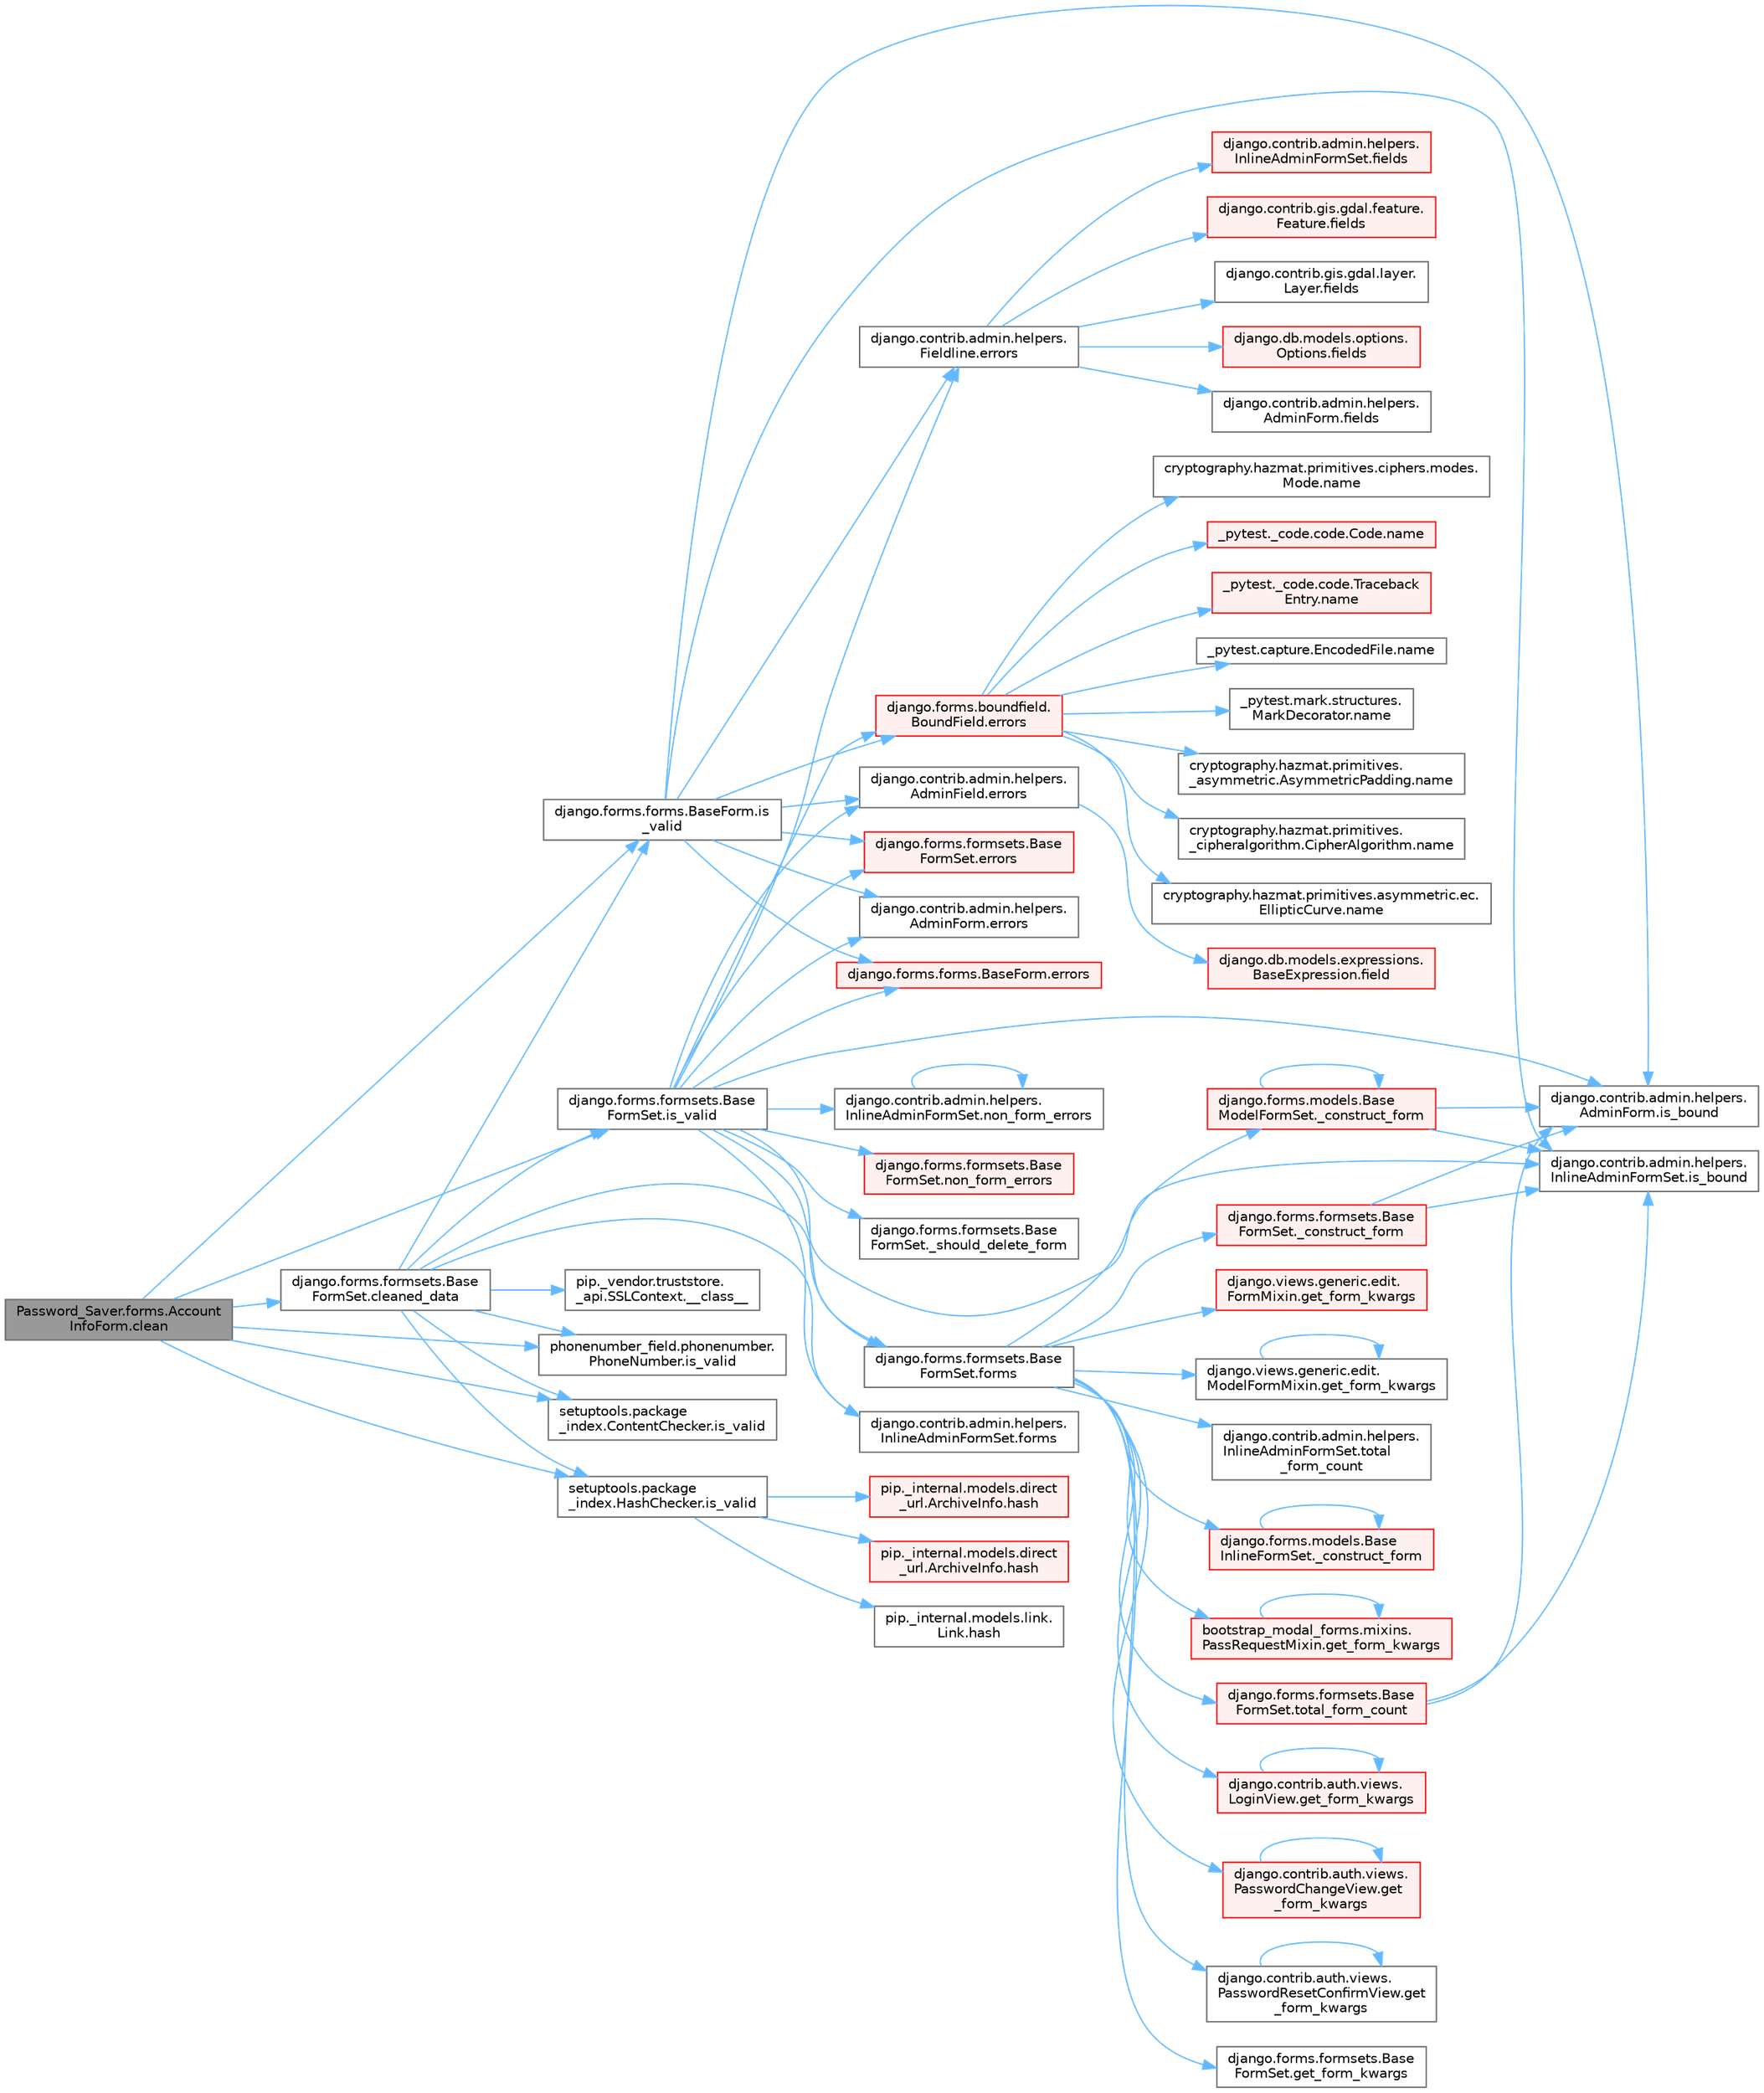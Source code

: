 digraph "Password_Saver.forms.AccountInfoForm.clean"
{
 // LATEX_PDF_SIZE
  bgcolor="transparent";
  edge [fontname=Helvetica,fontsize=10,labelfontname=Helvetica,labelfontsize=10];
  node [fontname=Helvetica,fontsize=10,shape=box,height=0.2,width=0.4];
  rankdir="LR";
  Node1 [id="Node000001",label="Password_Saver.forms.Account\lInfoForm.clean",height=0.2,width=0.4,color="gray40", fillcolor="grey60", style="filled", fontcolor="black",tooltip=" "];
  Node1 -> Node2 [id="edge1_Node000001_Node000002",color="steelblue1",style="solid",tooltip=" "];
  Node2 [id="Node000002",label="django.forms.formsets.Base\lFormSet.cleaned_data",height=0.2,width=0.4,color="grey40", fillcolor="white", style="filled",URL="$classdjango_1_1forms_1_1formsets_1_1_base_form_set.html#ae51d85dd3faa160668adba372c4e87f7",tooltip=" "];
  Node2 -> Node3 [id="edge2_Node000002_Node000003",color="steelblue1",style="solid",tooltip=" "];
  Node3 [id="Node000003",label="pip._vendor.truststore.\l_api.SSLContext.__class__",height=0.2,width=0.4,color="grey40", fillcolor="white", style="filled",URL="$classpip_1_1__vendor_1_1truststore_1_1__api_1_1_s_s_l_context.html#a530861514f31eabaa3f513557d6e66de",tooltip=" "];
  Node2 -> Node4 [id="edge3_Node000002_Node000004",color="steelblue1",style="solid",tooltip=" "];
  Node4 [id="Node000004",label="django.contrib.admin.helpers.\lInlineAdminFormSet.forms",height=0.2,width=0.4,color="grey40", fillcolor="white", style="filled",URL="$classdjango_1_1contrib_1_1admin_1_1helpers_1_1_inline_admin_form_set.html#aab73a19b39b7eac47d39c4fe6b21ca51",tooltip=" "];
  Node2 -> Node5 [id="edge4_Node000002_Node000005",color="steelblue1",style="solid",tooltip=" "];
  Node5 [id="Node000005",label="django.forms.formsets.Base\lFormSet.forms",height=0.2,width=0.4,color="grey40", fillcolor="white", style="filled",URL="$classdjango_1_1forms_1_1formsets_1_1_base_form_set.html#a398234150267aa3c6dceaa20a7a507f1",tooltip=" "];
  Node5 -> Node6 [id="edge5_Node000005_Node000006",color="steelblue1",style="solid",tooltip=" "];
  Node6 [id="Node000006",label="django.forms.formsets.Base\lFormSet._construct_form",height=0.2,width=0.4,color="red", fillcolor="#FFF0F0", style="filled",URL="$classdjango_1_1forms_1_1formsets_1_1_base_form_set.html#a4a92b0779a5f5964325e73f9c8521fe8",tooltip=" "];
  Node6 -> Node2278 [id="edge6_Node000006_Node002278",color="steelblue1",style="solid",tooltip=" "];
  Node2278 [id="Node002278",label="django.contrib.admin.helpers.\lAdminForm.is_bound",height=0.2,width=0.4,color="grey40", fillcolor="white", style="filled",URL="$classdjango_1_1contrib_1_1admin_1_1helpers_1_1_admin_form.html#a3db6718d4233338252982b87421a1ae9",tooltip=" "];
  Node6 -> Node2279 [id="edge7_Node000006_Node002279",color="steelblue1",style="solid",tooltip=" "];
  Node2279 [id="Node002279",label="django.contrib.admin.helpers.\lInlineAdminFormSet.is_bound",height=0.2,width=0.4,color="grey40", fillcolor="white", style="filled",URL="$classdjango_1_1contrib_1_1admin_1_1helpers_1_1_inline_admin_form_set.html#a54ae697ea028b7ed3e193f059bc54a71",tooltip=" "];
  Node5 -> Node4489 [id="edge8_Node000005_Node004489",color="steelblue1",style="solid",tooltip=" "];
  Node4489 [id="Node004489",label="django.forms.models.Base\lInlineFormSet._construct_form",height=0.2,width=0.4,color="red", fillcolor="#FFF0F0", style="filled",URL="$classdjango_1_1forms_1_1models_1_1_base_inline_form_set.html#aed181a723beea830c7e6334b2aa775c3",tooltip=" "];
  Node4489 -> Node4489 [id="edge9_Node004489_Node004489",color="steelblue1",style="solid",tooltip=" "];
  Node5 -> Node4490 [id="edge10_Node000005_Node004490",color="steelblue1",style="solid",tooltip=" "];
  Node4490 [id="Node004490",label="django.forms.models.Base\lModelFormSet._construct_form",height=0.2,width=0.4,color="red", fillcolor="#FFF0F0", style="filled",URL="$classdjango_1_1forms_1_1models_1_1_base_model_form_set.html#a2318f52c4f2963f7674c8e15e2f3c324",tooltip=" "];
  Node4490 -> Node4490 [id="edge11_Node004490_Node004490",color="steelblue1",style="solid",tooltip=" "];
  Node4490 -> Node2278 [id="edge12_Node004490_Node002278",color="steelblue1",style="solid",tooltip=" "];
  Node4490 -> Node2279 [id="edge13_Node004490_Node002279",color="steelblue1",style="solid",tooltip=" "];
  Node5 -> Node1959 [id="edge14_Node000005_Node001959",color="steelblue1",style="solid",tooltip=" "];
  Node1959 [id="Node001959",label="bootstrap_modal_forms.mixins.\lPassRequestMixin.get_form_kwargs",height=0.2,width=0.4,color="red", fillcolor="#FFF0F0", style="filled",URL="$classbootstrap__modal__forms_1_1mixins_1_1_pass_request_mixin.html#ad4ae849823f332bb1016a8508cb34ee3",tooltip=" "];
  Node1959 -> Node1959 [id="edge15_Node001959_Node001959",color="steelblue1",style="solid",tooltip=" "];
  Node5 -> Node1960 [id="edge16_Node000005_Node001960",color="steelblue1",style="solid",tooltip=" "];
  Node1960 [id="Node001960",label="django.contrib.auth.views.\lLoginView.get_form_kwargs",height=0.2,width=0.4,color="red", fillcolor="#FFF0F0", style="filled",URL="$classdjango_1_1contrib_1_1auth_1_1views_1_1_login_view.html#a2eba98b8c16c8a98348679ea2c921d25",tooltip=" "];
  Node1960 -> Node1960 [id="edge17_Node001960_Node001960",color="steelblue1",style="solid",tooltip=" "];
  Node5 -> Node1961 [id="edge18_Node000005_Node001961",color="steelblue1",style="solid",tooltip=" "];
  Node1961 [id="Node001961",label="django.contrib.auth.views.\lPasswordChangeView.get\l_form_kwargs",height=0.2,width=0.4,color="red", fillcolor="#FFF0F0", style="filled",URL="$classdjango_1_1contrib_1_1auth_1_1views_1_1_password_change_view.html#a553cf3e37e5a2c05db774e580cbcc038",tooltip=" "];
  Node1961 -> Node1961 [id="edge19_Node001961_Node001961",color="steelblue1",style="solid",tooltip=" "];
  Node5 -> Node1962 [id="edge20_Node000005_Node001962",color="steelblue1",style="solid",tooltip=" "];
  Node1962 [id="Node001962",label="django.contrib.auth.views.\lPasswordResetConfirmView.get\l_form_kwargs",height=0.2,width=0.4,color="grey40", fillcolor="white", style="filled",URL="$classdjango_1_1contrib_1_1auth_1_1views_1_1_password_reset_confirm_view.html#a370c4fdedb3f2a2550450e2dbdb1bb80",tooltip=" "];
  Node1962 -> Node1962 [id="edge21_Node001962_Node001962",color="steelblue1",style="solid",tooltip=" "];
  Node5 -> Node1963 [id="edge22_Node000005_Node001963",color="steelblue1",style="solid",tooltip=" "];
  Node1963 [id="Node001963",label="django.forms.formsets.Base\lFormSet.get_form_kwargs",height=0.2,width=0.4,color="grey40", fillcolor="white", style="filled",URL="$classdjango_1_1forms_1_1formsets_1_1_base_form_set.html#aaae42461c58f5266a1e98419c8f79902",tooltip=" "];
  Node5 -> Node1964 [id="edge23_Node000005_Node001964",color="steelblue1",style="solid",tooltip=" "];
  Node1964 [id="Node001964",label="django.views.generic.edit.\lFormMixin.get_form_kwargs",height=0.2,width=0.4,color="red", fillcolor="#FFF0F0", style="filled",URL="$classdjango_1_1views_1_1generic_1_1edit_1_1_form_mixin.html#a7e8c141b6c4efa8727e7f06322969249",tooltip=" "];
  Node5 -> Node1967 [id="edge24_Node000005_Node001967",color="steelblue1",style="solid",tooltip=" "];
  Node1967 [id="Node001967",label="django.views.generic.edit.\lModelFormMixin.get_form_kwargs",height=0.2,width=0.4,color="grey40", fillcolor="white", style="filled",URL="$classdjango_1_1views_1_1generic_1_1edit_1_1_model_form_mixin.html#acb08afab46e151c93364f9ceca55d786",tooltip=" "];
  Node1967 -> Node1967 [id="edge25_Node001967_Node001967",color="steelblue1",style="solid",tooltip=" "];
  Node5 -> Node2288 [id="edge26_Node000005_Node002288",color="steelblue1",style="solid",tooltip=" "];
  Node2288 [id="Node002288",label="django.contrib.admin.helpers.\lInlineAdminFormSet.total\l_form_count",height=0.2,width=0.4,color="grey40", fillcolor="white", style="filled",URL="$classdjango_1_1contrib_1_1admin_1_1helpers_1_1_inline_admin_form_set.html#a875279fc2106dd77d68f94726a4343b3",tooltip=" "];
  Node5 -> Node2289 [id="edge27_Node000005_Node002289",color="steelblue1",style="solid",tooltip=" "];
  Node2289 [id="Node002289",label="django.forms.formsets.Base\lFormSet.total_form_count",height=0.2,width=0.4,color="red", fillcolor="#FFF0F0", style="filled",URL="$classdjango_1_1forms_1_1formsets_1_1_base_form_set.html#a6f385fb1509469e7b3071b42ad2dc945",tooltip=" "];
  Node2289 -> Node2278 [id="edge28_Node002289_Node002278",color="steelblue1",style="solid",tooltip=" "];
  Node2289 -> Node2279 [id="edge29_Node002289_Node002279",color="steelblue1",style="solid",tooltip=" "];
  Node2 -> Node4521 [id="edge30_Node000002_Node004521",color="steelblue1",style="solid",tooltip=" "];
  Node4521 [id="Node004521",label="django.forms.forms.BaseForm.is\l_valid",height=0.2,width=0.4,color="grey40", fillcolor="white", style="filled",URL="$classdjango_1_1forms_1_1forms_1_1_base_form.html#a8be15c9eaccca682a18c7d3f13802cc4",tooltip=" "];
  Node4521 -> Node522 [id="edge31_Node004521_Node000522",color="steelblue1",style="solid",tooltip=" "];
  Node522 [id="Node000522",label="django.contrib.admin.helpers.\lAdminField.errors",height=0.2,width=0.4,color="grey40", fillcolor="white", style="filled",URL="$classdjango_1_1contrib_1_1admin_1_1helpers_1_1_admin_field.html#a2ed7041739e06b7ebeb076401379c675",tooltip=" "];
  Node522 -> Node169 [id="edge32_Node000522_Node000169",color="steelblue1",style="solid",tooltip=" "];
  Node169 [id="Node000169",label="django.db.models.expressions.\lBaseExpression.field",height=0.2,width=0.4,color="red", fillcolor="#FFF0F0", style="filled",URL="$classdjango_1_1db_1_1models_1_1expressions_1_1_base_expression.html#a70aeb35391ada82c2e9f02b1c3ac150c",tooltip=" "];
  Node4521 -> Node523 [id="edge33_Node004521_Node000523",color="steelblue1",style="solid",tooltip=" "];
  Node523 [id="Node000523",label="django.contrib.admin.helpers.\lAdminForm.errors",height=0.2,width=0.4,color="grey40", fillcolor="white", style="filled",URL="$classdjango_1_1contrib_1_1admin_1_1helpers_1_1_admin_form.html#a3ccc9540a232de721c24f95c26a2b34a",tooltip=" "];
  Node4521 -> Node524 [id="edge34_Node004521_Node000524",color="steelblue1",style="solid",tooltip=" "];
  Node524 [id="Node000524",label="django.contrib.admin.helpers.\lFieldline.errors",height=0.2,width=0.4,color="grey40", fillcolor="white", style="filled",URL="$classdjango_1_1contrib_1_1admin_1_1helpers_1_1_fieldline.html#ac0094313ce4b91212414f914a381499d",tooltip=" "];
  Node524 -> Node525 [id="edge35_Node000524_Node000525",color="steelblue1",style="solid",tooltip=" "];
  Node525 [id="Node000525",label="django.contrib.admin.helpers.\lAdminForm.fields",height=0.2,width=0.4,color="grey40", fillcolor="white", style="filled",URL="$classdjango_1_1contrib_1_1admin_1_1helpers_1_1_admin_form.html#a9a2b6161f083dd4c3cefb24789a4f398",tooltip=" "];
  Node524 -> Node526 [id="edge36_Node000524_Node000526",color="steelblue1",style="solid",tooltip=" "];
  Node526 [id="Node000526",label="django.contrib.admin.helpers.\lInlineAdminFormSet.fields",height=0.2,width=0.4,color="red", fillcolor="#FFF0F0", style="filled",URL="$classdjango_1_1contrib_1_1admin_1_1helpers_1_1_inline_admin_form_set.html#acfeece3b4a1c8e6f692669661ce441d1",tooltip=" "];
  Node524 -> Node530 [id="edge37_Node000524_Node000530",color="steelblue1",style="solid",tooltip=" "];
  Node530 [id="Node000530",label="django.contrib.gis.gdal.feature.\lFeature.fields",height=0.2,width=0.4,color="red", fillcolor="#FFF0F0", style="filled",URL="$classdjango_1_1contrib_1_1gis_1_1gdal_1_1feature_1_1_feature.html#a2aab211613babc57a7ef77b951a46464",tooltip=" "];
  Node524 -> Node531 [id="edge38_Node000524_Node000531",color="steelblue1",style="solid",tooltip=" "];
  Node531 [id="Node000531",label="django.contrib.gis.gdal.layer.\lLayer.fields",height=0.2,width=0.4,color="grey40", fillcolor="white", style="filled",URL="$classdjango_1_1contrib_1_1gis_1_1gdal_1_1layer_1_1_layer.html#ab7d9d8c833c9e11cfc14b15c61a1ab27",tooltip=" "];
  Node524 -> Node532 [id="edge39_Node000524_Node000532",color="steelblue1",style="solid",tooltip=" "];
  Node532 [id="Node000532",label="django.db.models.options.\lOptions.fields",height=0.2,width=0.4,color="red", fillcolor="#FFF0F0", style="filled",URL="$classdjango_1_1db_1_1models_1_1options_1_1_options.html#a6c7f47f4eb863aca3bf357275f7db3b8",tooltip=" "];
  Node4521 -> Node539 [id="edge40_Node004521_Node000539",color="steelblue1",style="solid",tooltip=" "];
  Node539 [id="Node000539",label="django.forms.boundfield.\lBoundField.errors",height=0.2,width=0.4,color="red", fillcolor="#FFF0F0", style="filled",URL="$classdjango_1_1forms_1_1boundfield_1_1_bound_field.html#a47569da22ccdcdd1bb15a2506a0a5f6e",tooltip=" "];
  Node539 -> Node104 [id="edge41_Node000539_Node000104",color="steelblue1",style="solid",tooltip=" "];
  Node104 [id="Node000104",label="_pytest._code.code.Code.name",height=0.2,width=0.4,color="red", fillcolor="#FFF0F0", style="filled",URL="$class__pytest_1_1__code_1_1code_1_1_code.html#a1f3cbc53ca6df4a1bab12183694b6e78",tooltip=" "];
  Node539 -> Node109 [id="edge42_Node000539_Node000109",color="steelblue1",style="solid",tooltip=" "];
  Node109 [id="Node000109",label="_pytest._code.code.Traceback\lEntry.name",height=0.2,width=0.4,color="red", fillcolor="#FFF0F0", style="filled",URL="$class__pytest_1_1__code_1_1code_1_1_traceback_entry.html#a106b95c0753f41669fbfb8ee4c11ad3d",tooltip=" "];
  Node539 -> Node111 [id="edge43_Node000539_Node000111",color="steelblue1",style="solid",tooltip=" "];
  Node111 [id="Node000111",label="_pytest.capture.EncodedFile.name",height=0.2,width=0.4,color="grey40", fillcolor="white", style="filled",URL="$class__pytest_1_1capture_1_1_encoded_file.html#a738c73b5de21c7261d9e51f71e4f0397",tooltip=" "];
  Node539 -> Node112 [id="edge44_Node000539_Node000112",color="steelblue1",style="solid",tooltip=" "];
  Node112 [id="Node000112",label="_pytest.mark.structures.\lMarkDecorator.name",height=0.2,width=0.4,color="grey40", fillcolor="white", style="filled",URL="$class__pytest_1_1mark_1_1structures_1_1_mark_decorator.html#ae8f66760cda125450e0e3bd38689c72f",tooltip=" "];
  Node539 -> Node113 [id="edge45_Node000539_Node000113",color="steelblue1",style="solid",tooltip=" "];
  Node113 [id="Node000113",label="cryptography.hazmat.primitives.\l_asymmetric.AsymmetricPadding.name",height=0.2,width=0.4,color="grey40", fillcolor="white", style="filled",URL="$classcryptography_1_1hazmat_1_1primitives_1_1__asymmetric_1_1_asymmetric_padding.html#a8f72e8284cb336861a873ed5ce0e39b5",tooltip=" "];
  Node539 -> Node114 [id="edge46_Node000539_Node000114",color="steelblue1",style="solid",tooltip=" "];
  Node114 [id="Node000114",label="cryptography.hazmat.primitives.\l_cipheralgorithm.CipherAlgorithm.name",height=0.2,width=0.4,color="grey40", fillcolor="white", style="filled",URL="$classcryptography_1_1hazmat_1_1primitives_1_1__cipheralgorithm_1_1_cipher_algorithm.html#a50567a5c3388450ab7aa883ab34a1ac7",tooltip=" "];
  Node539 -> Node115 [id="edge47_Node000539_Node000115",color="steelblue1",style="solid",tooltip=" "];
  Node115 [id="Node000115",label="cryptography.hazmat.primitives.asymmetric.ec.\lEllipticCurve.name",height=0.2,width=0.4,color="grey40", fillcolor="white", style="filled",URL="$classcryptography_1_1hazmat_1_1primitives_1_1asymmetric_1_1ec_1_1_elliptic_curve.html#a2775c4e945309a6c7ea33dace1698a60",tooltip=" "];
  Node539 -> Node116 [id="edge48_Node000539_Node000116",color="steelblue1",style="solid",tooltip=" "];
  Node116 [id="Node000116",label="cryptography.hazmat.primitives.ciphers.modes.\lMode.name",height=0.2,width=0.4,color="grey40", fillcolor="white", style="filled",URL="$classcryptography_1_1hazmat_1_1primitives_1_1ciphers_1_1modes_1_1_mode.html#a99d93fd1370a2abbb5bb5cffbd5ff0f7",tooltip=" "];
  Node4521 -> Node1714 [id="edge49_Node004521_Node001714",color="steelblue1",style="solid",tooltip=" "];
  Node1714 [id="Node001714",label="django.forms.forms.BaseForm.errors",height=0.2,width=0.4,color="red", fillcolor="#FFF0F0", style="filled",URL="$classdjango_1_1forms_1_1forms_1_1_base_form.html#aca47cb75eb6c321d1c429b33eca94d49",tooltip=" "];
  Node4521 -> Node2291 [id="edge50_Node004521_Node002291",color="steelblue1",style="solid",tooltip=" "];
  Node2291 [id="Node002291",label="django.forms.formsets.Base\lFormSet.errors",height=0.2,width=0.4,color="red", fillcolor="#FFF0F0", style="filled",URL="$classdjango_1_1forms_1_1formsets_1_1_base_form_set.html#a9e249e2240c3ae2775249e3d3da42020",tooltip=" "];
  Node4521 -> Node2278 [id="edge51_Node004521_Node002278",color="steelblue1",style="solid",tooltip=" "];
  Node4521 -> Node2279 [id="edge52_Node004521_Node002279",color="steelblue1",style="solid",tooltip=" "];
  Node2 -> Node2290 [id="edge53_Node000002_Node002290",color="steelblue1",style="solid",tooltip=" "];
  Node2290 [id="Node002290",label="django.forms.formsets.Base\lFormSet.is_valid",height=0.2,width=0.4,color="grey40", fillcolor="white", style="filled",URL="$classdjango_1_1forms_1_1formsets_1_1_base_form_set.html#a713477cfb7c01e723400df62b49c250c",tooltip=" "];
  Node2290 -> Node2281 [id="edge54_Node002290_Node002281",color="steelblue1",style="solid",tooltip=" "];
  Node2281 [id="Node002281",label="django.forms.formsets.Base\lFormSet._should_delete_form",height=0.2,width=0.4,color="grey40", fillcolor="white", style="filled",URL="$classdjango_1_1forms_1_1formsets_1_1_base_form_set.html#a4c4f89a542f15dcb367e018a44444118",tooltip=" "];
  Node2290 -> Node522 [id="edge55_Node002290_Node000522",color="steelblue1",style="solid",tooltip=" "];
  Node2290 -> Node523 [id="edge56_Node002290_Node000523",color="steelblue1",style="solid",tooltip=" "];
  Node2290 -> Node524 [id="edge57_Node002290_Node000524",color="steelblue1",style="solid",tooltip=" "];
  Node2290 -> Node539 [id="edge58_Node002290_Node000539",color="steelblue1",style="solid",tooltip=" "];
  Node2290 -> Node1714 [id="edge59_Node002290_Node001714",color="steelblue1",style="solid",tooltip=" "];
  Node2290 -> Node2291 [id="edge60_Node002290_Node002291",color="steelblue1",style="solid",tooltip=" "];
  Node2290 -> Node4 [id="edge61_Node002290_Node000004",color="steelblue1",style="solid",tooltip=" "];
  Node2290 -> Node5 [id="edge62_Node002290_Node000005",color="steelblue1",style="solid",tooltip=" "];
  Node2290 -> Node2278 [id="edge63_Node002290_Node002278",color="steelblue1",style="solid",tooltip=" "];
  Node2290 -> Node2279 [id="edge64_Node002290_Node002279",color="steelblue1",style="solid",tooltip=" "];
  Node2290 -> Node2292 [id="edge65_Node002290_Node002292",color="steelblue1",style="solid",tooltip=" "];
  Node2292 [id="Node002292",label="django.contrib.admin.helpers.\lInlineAdminFormSet.non_form_errors",height=0.2,width=0.4,color="grey40", fillcolor="white", style="filled",URL="$classdjango_1_1contrib_1_1admin_1_1helpers_1_1_inline_admin_form_set.html#ae6c5e4e232e75026288705aa7012991f",tooltip=" "];
  Node2292 -> Node2292 [id="edge66_Node002292_Node002292",color="steelblue1",style="solid",tooltip=" "];
  Node2290 -> Node2293 [id="edge67_Node002290_Node002293",color="steelblue1",style="solid",tooltip=" "];
  Node2293 [id="Node002293",label="django.forms.formsets.Base\lFormSet.non_form_errors",height=0.2,width=0.4,color="red", fillcolor="#FFF0F0", style="filled",URL="$classdjango_1_1forms_1_1formsets_1_1_base_form_set.html#a8b499fb5fdd72c59134bf40aeac2de3c",tooltip=" "];
  Node2 -> Node4522 [id="edge68_Node000002_Node004522",color="steelblue1",style="solid",tooltip=" "];
  Node4522 [id="Node004522",label="phonenumber_field.phonenumber.\lPhoneNumber.is_valid",height=0.2,width=0.4,color="grey40", fillcolor="white", style="filled",URL="$classphonenumber__field_1_1phonenumber_1_1_phone_number.html#ab4a207ff084a17737b18a5074096b074",tooltip=" "];
  Node2 -> Node4523 [id="edge69_Node000002_Node004523",color="steelblue1",style="solid",tooltip=" "];
  Node4523 [id="Node004523",label="setuptools.package\l_index.ContentChecker.is_valid",height=0.2,width=0.4,color="grey40", fillcolor="white", style="filled",URL="$classsetuptools_1_1package__index_1_1_content_checker.html#a0f25c22bc08b2207a610d84de76fbc4b",tooltip=" "];
  Node2 -> Node4524 [id="edge70_Node000002_Node004524",color="steelblue1",style="solid",tooltip=" "];
  Node4524 [id="Node004524",label="setuptools.package\l_index.HashChecker.is_valid",height=0.2,width=0.4,color="grey40", fillcolor="white", style="filled",URL="$classsetuptools_1_1package__index_1_1_hash_checker.html#adaab57af90d7d0a3b5aa4e6d0449aef5",tooltip=" "];
  Node4524 -> Node4155 [id="edge71_Node004524_Node004155",color="steelblue1",style="solid",tooltip=" "];
  Node4155 [id="Node004155",label="pip._internal.models.direct\l_url.ArchiveInfo.hash",height=0.2,width=0.4,color="red", fillcolor="#FFF0F0", style="filled",URL="$classpip_1_1__internal_1_1models_1_1direct__url_1_1_archive_info.html#a0ffc8766f9e16ceac2cfcd49b67ac5c5",tooltip=" "];
  Node4524 -> Node4156 [id="edge72_Node004524_Node004156",color="steelblue1",style="solid",tooltip=" "];
  Node4156 [id="Node004156",label="pip._internal.models.direct\l_url.ArchiveInfo.hash",height=0.2,width=0.4,color="red", fillcolor="#FFF0F0", style="filled",URL="$classpip_1_1__internal_1_1models_1_1direct__url_1_1_archive_info.html#a57b11be2643e2f72c5d69051ce2157c8",tooltip=" "];
  Node4524 -> Node4350 [id="edge73_Node004524_Node004350",color="steelblue1",style="solid",tooltip=" "];
  Node4350 [id="Node004350",label="pip._internal.models.link.\lLink.hash",height=0.2,width=0.4,color="grey40", fillcolor="white", style="filled",URL="$classpip_1_1__internal_1_1models_1_1link_1_1_link.html#a9d79621efd16f7c320ee3fdd6d8585b5",tooltip=" "];
  Node1 -> Node4521 [id="edge74_Node000001_Node004521",color="steelblue1",style="solid",tooltip=" "];
  Node1 -> Node2290 [id="edge75_Node000001_Node002290",color="steelblue1",style="solid",tooltip=" "];
  Node1 -> Node4522 [id="edge76_Node000001_Node004522",color="steelblue1",style="solid",tooltip=" "];
  Node1 -> Node4523 [id="edge77_Node000001_Node004523",color="steelblue1",style="solid",tooltip=" "];
  Node1 -> Node4524 [id="edge78_Node000001_Node004524",color="steelblue1",style="solid",tooltip=" "];
}
